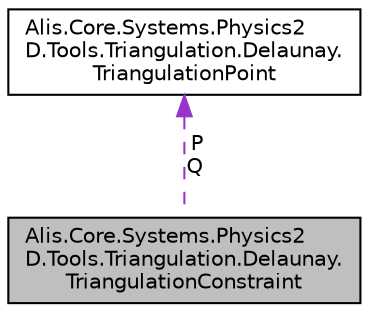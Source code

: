 digraph "Alis.Core.Systems.Physics2D.Tools.Triangulation.Delaunay.TriangulationConstraint"
{
 // LATEX_PDF_SIZE
  edge [fontname="Helvetica",fontsize="10",labelfontname="Helvetica",labelfontsize="10"];
  node [fontname="Helvetica",fontsize="10",shape=record];
  Node1 [label="Alis.Core.Systems.Physics2\lD.Tools.Triangulation.Delaunay.\lTriangulationConstraint",height=0.2,width=0.4,color="black", fillcolor="grey75", style="filled", fontcolor="black",tooltip="The triangulation constraint class"];
  Node2 -> Node1 [dir="back",color="darkorchid3",fontsize="10",style="dashed",label=" P\nQ" ,fontname="Helvetica"];
  Node2 [label="Alis.Core.Systems.Physics2\lD.Tools.Triangulation.Delaunay.\lTriangulationPoint",height=0.2,width=0.4,color="black", fillcolor="white", style="filled",URL="$class_alis_1_1_core_1_1_systems_1_1_physics2_d_1_1_tools_1_1_triangulation_1_1_delaunay_1_1_triangulation_point.html",tooltip="The triangulation point class"];
}
